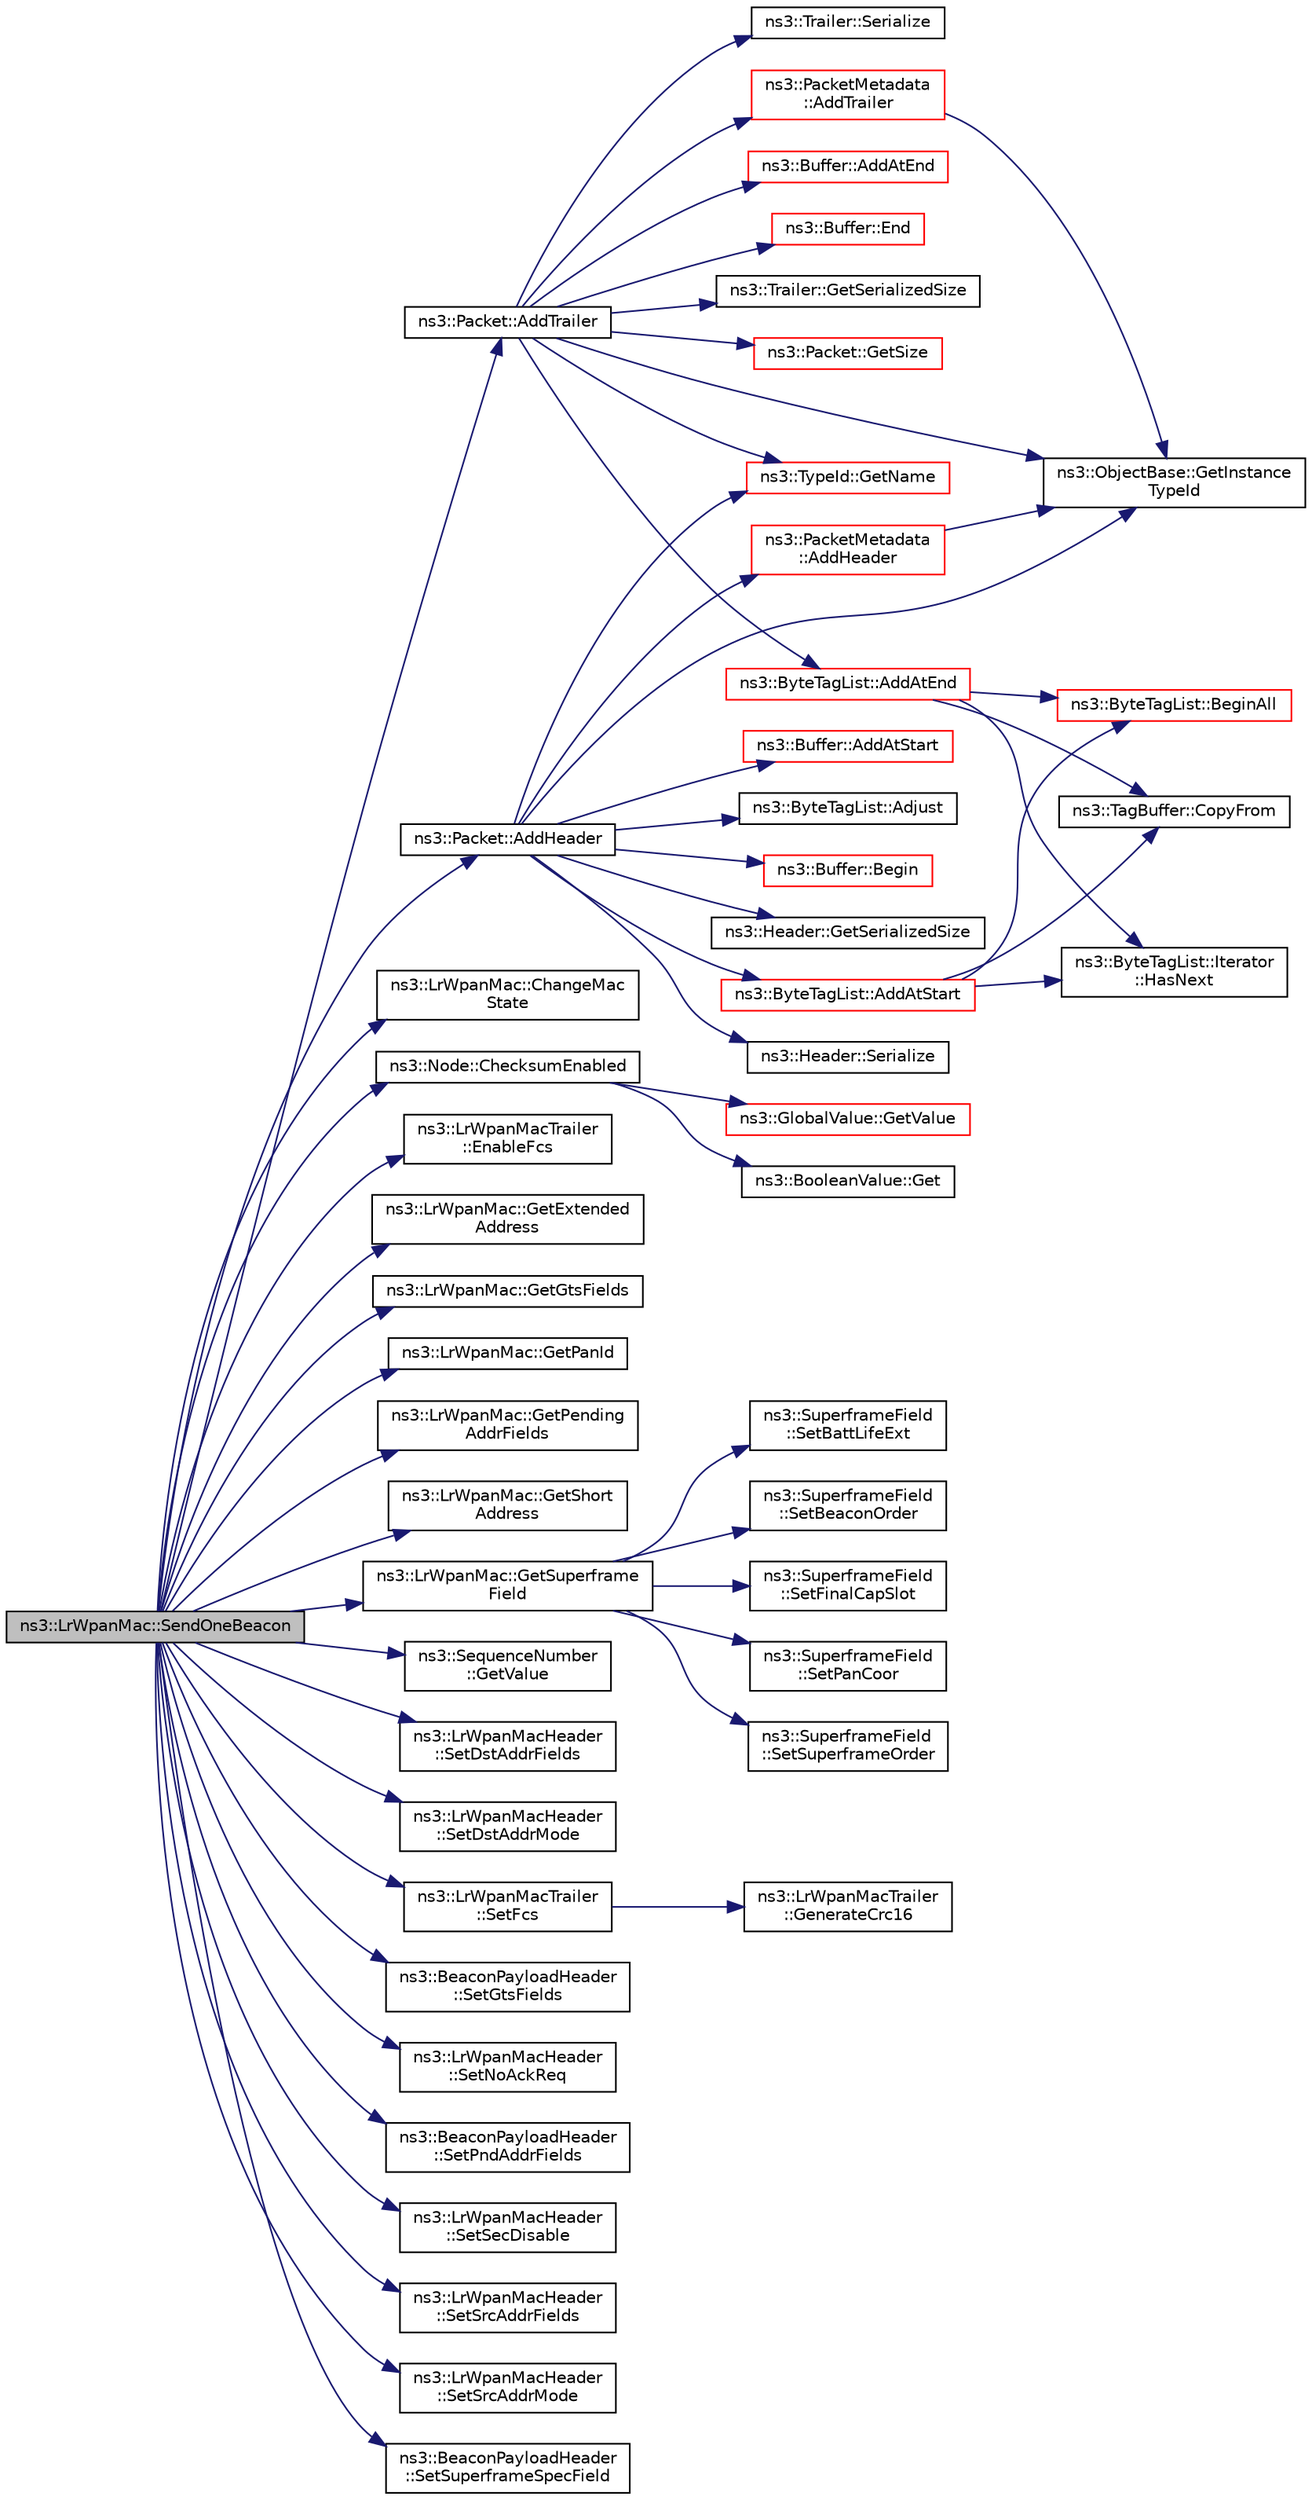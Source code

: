 digraph "ns3::LrWpanMac::SendOneBeacon"
{
 // LATEX_PDF_SIZE
  edge [fontname="Helvetica",fontsize="10",labelfontname="Helvetica",labelfontsize="10"];
  node [fontname="Helvetica",fontsize="10",shape=record];
  rankdir="LR";
  Node1 [label="ns3::LrWpanMac::SendOneBeacon",height=0.2,width=0.4,color="black", fillcolor="grey75", style="filled", fontcolor="black",tooltip="Called to send a single beacon frame."];
  Node1 -> Node2 [color="midnightblue",fontsize="10",style="solid",fontname="Helvetica"];
  Node2 [label="ns3::Packet::AddHeader",height=0.2,width=0.4,color="black", fillcolor="white", style="filled",URL="$classns3_1_1_packet.html#a465108c595a0bc592095cbcab1832ed8",tooltip="Add header to this packet."];
  Node2 -> Node3 [color="midnightblue",fontsize="10",style="solid",fontname="Helvetica"];
  Node3 [label="ns3::ByteTagList::AddAtStart",height=0.2,width=0.4,color="red", fillcolor="white", style="filled",URL="$classns3_1_1_byte_tag_list.html#acb4563fbe4299c55af41ba7a166b71d5",tooltip="Make sure that all offsets are bigger than prependOffset which represents the location where new byte..."];
  Node3 -> Node4 [color="midnightblue",fontsize="10",style="solid",fontname="Helvetica"];
  Node4 [label="ns3::ByteTagList::BeginAll",height=0.2,width=0.4,color="red", fillcolor="white", style="filled",URL="$classns3_1_1_byte_tag_list.html#ab1d2c5671ea01900fa9ef58e33d1e739",tooltip="Returns an iterator pointing to the very first tag in this list."];
  Node3 -> Node6 [color="midnightblue",fontsize="10",style="solid",fontname="Helvetica"];
  Node6 [label="ns3::TagBuffer::CopyFrom",height=0.2,width=0.4,color="black", fillcolor="white", style="filled",URL="$classns3_1_1_tag_buffer.html#afe07a9e117449ff5b5d5857291671349",tooltip="Copy the nternal structure of another TagBuffer."];
  Node3 -> Node7 [color="midnightblue",fontsize="10",style="solid",fontname="Helvetica"];
  Node7 [label="ns3::ByteTagList::Iterator\l::HasNext",height=0.2,width=0.4,color="black", fillcolor="white", style="filled",URL="$classns3_1_1_byte_tag_list_1_1_iterator.html#a44e33e812e3eba4fdc168e36380853af",tooltip="Used to determine if the iterator is at the end of the byteTagList."];
  Node2 -> Node9 [color="midnightblue",fontsize="10",style="solid",fontname="Helvetica"];
  Node9 [label="ns3::Buffer::AddAtStart",height=0.2,width=0.4,color="red", fillcolor="white", style="filled",URL="$classns3_1_1_buffer.html#a8abd8164c3671d3dadc98fc66fade7b1",tooltip=" "];
  Node2 -> Node19 [color="midnightblue",fontsize="10",style="solid",fontname="Helvetica"];
  Node19 [label="ns3::PacketMetadata\l::AddHeader",height=0.2,width=0.4,color="red", fillcolor="white", style="filled",URL="$classns3_1_1_packet_metadata.html#abdce736c4c5f647242f0808c0d2f9249",tooltip="Add an header."];
  Node19 -> Node32 [color="midnightblue",fontsize="10",style="solid",fontname="Helvetica"];
  Node32 [label="ns3::ObjectBase::GetInstance\lTypeId",height=0.2,width=0.4,color="black", fillcolor="white", style="filled",URL="$classns3_1_1_object_base.html#abe5b43a6f5b99a92a4c3122db31f06fb",tooltip="Get the most derived TypeId for this Object."];
  Node2 -> Node39 [color="midnightblue",fontsize="10",style="solid",fontname="Helvetica"];
  Node39 [label="ns3::ByteTagList::Adjust",height=0.2,width=0.4,color="black", fillcolor="white", style="filled",URL="$classns3_1_1_byte_tag_list.html#a1fec06d7e6daaf8039cf2a148e4090f2",tooltip="Adjust the offsets stored internally by the adjustment delta."];
  Node2 -> Node40 [color="midnightblue",fontsize="10",style="solid",fontname="Helvetica"];
  Node40 [label="ns3::Buffer::Begin",height=0.2,width=0.4,color="red", fillcolor="white", style="filled",URL="$classns3_1_1_buffer.html#acb977a0179de9abe4e295ce22023b4ca",tooltip=" "];
  Node2 -> Node32 [color="midnightblue",fontsize="10",style="solid",fontname="Helvetica"];
  Node2 -> Node41 [color="midnightblue",fontsize="10",style="solid",fontname="Helvetica"];
  Node41 [label="ns3::TypeId::GetName",height=0.2,width=0.4,color="red", fillcolor="white", style="filled",URL="$classns3_1_1_type_id.html#abc4965475a579c2afdc668d7a7d58374",tooltip="Get the name."];
  Node2 -> Node45 [color="midnightblue",fontsize="10",style="solid",fontname="Helvetica"];
  Node45 [label="ns3::Header::GetSerializedSize",height=0.2,width=0.4,color="black", fillcolor="white", style="filled",URL="$classns3_1_1_header.html#a6ef0497eabc1b1fb0ad42738eb73f934",tooltip=" "];
  Node2 -> Node46 [color="midnightblue",fontsize="10",style="solid",fontname="Helvetica"];
  Node46 [label="ns3::Header::Serialize",height=0.2,width=0.4,color="black", fillcolor="white", style="filled",URL="$classns3_1_1_header.html#afb61f1aac69ff8349a6bfe521fab5404",tooltip=" "];
  Node1 -> Node47 [color="midnightblue",fontsize="10",style="solid",fontname="Helvetica"];
  Node47 [label="ns3::Packet::AddTrailer",height=0.2,width=0.4,color="black", fillcolor="white", style="filled",URL="$classns3_1_1_packet.html#ae26b490c30ae5bc98be5181ec6e06db8",tooltip="Add trailer to this packet."];
  Node47 -> Node48 [color="midnightblue",fontsize="10",style="solid",fontname="Helvetica"];
  Node48 [label="ns3::ByteTagList::AddAtEnd",height=0.2,width=0.4,color="red", fillcolor="white", style="filled",URL="$classns3_1_1_byte_tag_list.html#a0d8aa9cf6aaf856eb08d4f4a01f38446",tooltip="Make sure that all offsets are smaller than appendOffset which represents the location where new byte..."];
  Node48 -> Node4 [color="midnightblue",fontsize="10",style="solid",fontname="Helvetica"];
  Node48 -> Node6 [color="midnightblue",fontsize="10",style="solid",fontname="Helvetica"];
  Node48 -> Node7 [color="midnightblue",fontsize="10",style="solid",fontname="Helvetica"];
  Node47 -> Node49 [color="midnightblue",fontsize="10",style="solid",fontname="Helvetica"];
  Node49 [label="ns3::Buffer::AddAtEnd",height=0.2,width=0.4,color="red", fillcolor="white", style="filled",URL="$classns3_1_1_buffer.html#a92dd87809af24fb10696fee9a9cb56cf",tooltip=" "];
  Node47 -> Node51 [color="midnightblue",fontsize="10",style="solid",fontname="Helvetica"];
  Node51 [label="ns3::PacketMetadata\l::AddTrailer",height=0.2,width=0.4,color="red", fillcolor="white", style="filled",URL="$classns3_1_1_packet_metadata.html#afd698b5f0ce0e9f498fff8a6915837c5",tooltip="Add a trailer."];
  Node51 -> Node32 [color="midnightblue",fontsize="10",style="solid",fontname="Helvetica"];
  Node47 -> Node53 [color="midnightblue",fontsize="10",style="solid",fontname="Helvetica"];
  Node53 [label="ns3::Buffer::End",height=0.2,width=0.4,color="red", fillcolor="white", style="filled",URL="$classns3_1_1_buffer.html#abad1405368fbdd7ee25568624cb45e2e",tooltip=" "];
  Node47 -> Node32 [color="midnightblue",fontsize="10",style="solid",fontname="Helvetica"];
  Node47 -> Node41 [color="midnightblue",fontsize="10",style="solid",fontname="Helvetica"];
  Node47 -> Node54 [color="midnightblue",fontsize="10",style="solid",fontname="Helvetica"];
  Node54 [label="ns3::Trailer::GetSerializedSize",height=0.2,width=0.4,color="black", fillcolor="white", style="filled",URL="$classns3_1_1_trailer.html#a6af7be196bad576c3601e267b0637ff7",tooltip=" "];
  Node47 -> Node55 [color="midnightblue",fontsize="10",style="solid",fontname="Helvetica"];
  Node55 [label="ns3::Packet::GetSize",height=0.2,width=0.4,color="red", fillcolor="white", style="filled",URL="$classns3_1_1_packet.html#afff7cb1ff518ee6dc0d424e10a5ad6ec",tooltip="Returns the the size in bytes of the packet (including the zero-filled initial payload)."];
  Node47 -> Node57 [color="midnightblue",fontsize="10",style="solid",fontname="Helvetica"];
  Node57 [label="ns3::Trailer::Serialize",height=0.2,width=0.4,color="black", fillcolor="white", style="filled",URL="$classns3_1_1_trailer.html#a160451b2ded3a615b1ccfa25ab60c2e3",tooltip=" "];
  Node1 -> Node58 [color="midnightblue",fontsize="10",style="solid",fontname="Helvetica"];
  Node58 [label="ns3::LrWpanMac::ChangeMac\lState",height=0.2,width=0.4,color="black", fillcolor="white", style="filled",URL="$classns3_1_1_lr_wpan_mac.html#a9218b72b6b4326ae606de4a74a82ab6d",tooltip="Change the current MAC state to the given new state."];
  Node1 -> Node59 [color="midnightblue",fontsize="10",style="solid",fontname="Helvetica"];
  Node59 [label="ns3::Node::ChecksumEnabled",height=0.2,width=0.4,color="black", fillcolor="white", style="filled",URL="$classns3_1_1_node.html#a0515bfe9a3aeb6605d657ba855699815",tooltip=" "];
  Node59 -> Node60 [color="midnightblue",fontsize="10",style="solid",fontname="Helvetica"];
  Node60 [label="ns3::BooleanValue::Get",height=0.2,width=0.4,color="black", fillcolor="white", style="filled",URL="$classns3_1_1_boolean_value.html#a9a4461490f9b71d99b07bb73993f0f00",tooltip=" "];
  Node59 -> Node61 [color="midnightblue",fontsize="10",style="solid",fontname="Helvetica"];
  Node61 [label="ns3::GlobalValue::GetValue",height=0.2,width=0.4,color="red", fillcolor="white", style="filled",URL="$classns3_1_1_global_value.html#a48a99242193fb69609a17332733e8600",tooltip="Get the value."];
  Node1 -> Node63 [color="midnightblue",fontsize="10",style="solid",fontname="Helvetica"];
  Node63 [label="ns3::LrWpanMacTrailer\l::EnableFcs",height=0.2,width=0.4,color="black", fillcolor="white", style="filled",URL="$classns3_1_1_lr_wpan_mac_trailer.html#ade854ac8fcf338673c01c205b693ecfc",tooltip="Enable or disable FCS calculation for this trailer."];
  Node1 -> Node64 [color="midnightblue",fontsize="10",style="solid",fontname="Helvetica"];
  Node64 [label="ns3::LrWpanMac::GetExtended\lAddress",height=0.2,width=0.4,color="black", fillcolor="white", style="filled",URL="$classns3_1_1_lr_wpan_mac.html#ab7e7a600235f6e3f9a809ef5d558e590",tooltip="Get the extended address of this MAC."];
  Node1 -> Node65 [color="midnightblue",fontsize="10",style="solid",fontname="Helvetica"];
  Node65 [label="ns3::LrWpanMac::GetGtsFields",height=0.2,width=0.4,color="black", fillcolor="white", style="filled",URL="$classns3_1_1_lr_wpan_mac.html#aa0250c8911bf2bf87dbd4563eb75880f",tooltip="Constructs the Guaranteed Time Slots (GTS) Fields from local information The GTS Fields are part of t..."];
  Node1 -> Node66 [color="midnightblue",fontsize="10",style="solid",fontname="Helvetica"];
  Node66 [label="ns3::LrWpanMac::GetPanId",height=0.2,width=0.4,color="black", fillcolor="white", style="filled",URL="$classns3_1_1_lr_wpan_mac.html#a3b5e9f1fe39ff8899f110818441b8823",tooltip="Get the PAN id used by this MAC."];
  Node1 -> Node67 [color="midnightblue",fontsize="10",style="solid",fontname="Helvetica"];
  Node67 [label="ns3::LrWpanMac::GetPending\lAddrFields",height=0.2,width=0.4,color="black", fillcolor="white", style="filled",URL="$classns3_1_1_lr_wpan_mac.html#afa8a5ed3eeb3f24c181b6857e6b34e2c",tooltip="Constructs Pending Address Fields from the local information, the Pending Address Fields are part of ..."];
  Node1 -> Node68 [color="midnightblue",fontsize="10",style="solid",fontname="Helvetica"];
  Node68 [label="ns3::LrWpanMac::GetShort\lAddress",height=0.2,width=0.4,color="black", fillcolor="white", style="filled",URL="$classns3_1_1_lr_wpan_mac.html#a095fa434b0cebab3255d48bbda7136a3",tooltip="Get the short address of this MAC."];
  Node1 -> Node69 [color="midnightblue",fontsize="10",style="solid",fontname="Helvetica"];
  Node69 [label="ns3::LrWpanMac::GetSuperframe\lField",height=0.2,width=0.4,color="black", fillcolor="white", style="filled",URL="$classns3_1_1_lr_wpan_mac.html#a7378562eda67a36b7ae932e539bda5e3",tooltip="Constructs a Superframe specification field from the local information, the superframe Specification ..."];
  Node69 -> Node70 [color="midnightblue",fontsize="10",style="solid",fontname="Helvetica"];
  Node70 [label="ns3::SuperframeField\l::SetBattLifeExt",height=0.2,width=0.4,color="black", fillcolor="white", style="filled",URL="$classns3_1_1_superframe_field.html#a70934a6aa1e46a608ff5e16bf07e5a6c",tooltip="Set the Superframe Specification Battery Life Extension (BLE)."];
  Node69 -> Node71 [color="midnightblue",fontsize="10",style="solid",fontname="Helvetica"];
  Node71 [label="ns3::SuperframeField\l::SetBeaconOrder",height=0.2,width=0.4,color="black", fillcolor="white", style="filled",URL="$classns3_1_1_superframe_field.html#acbf471955b5915ad9c6966bf6cd77af2",tooltip="Set the superframe specification Beacon Order field."];
  Node69 -> Node72 [color="midnightblue",fontsize="10",style="solid",fontname="Helvetica"];
  Node72 [label="ns3::SuperframeField\l::SetFinalCapSlot",height=0.2,width=0.4,color="black", fillcolor="white", style="filled",URL="$classns3_1_1_superframe_field.html#aa7f56c9c0ae538c643e4aadbf89d0ebb",tooltip="Set the superframe specification Final CAP slot field."];
  Node69 -> Node73 [color="midnightblue",fontsize="10",style="solid",fontname="Helvetica"];
  Node73 [label="ns3::SuperframeField\l::SetPanCoor",height=0.2,width=0.4,color="black", fillcolor="white", style="filled",URL="$classns3_1_1_superframe_field.html#ab7f638387de2ba44edd3691d0281a4cb",tooltip="Set the Superframe Specification PAN coordinator field."];
  Node69 -> Node74 [color="midnightblue",fontsize="10",style="solid",fontname="Helvetica"];
  Node74 [label="ns3::SuperframeField\l::SetSuperframeOrder",height=0.2,width=0.4,color="black", fillcolor="white", style="filled",URL="$classns3_1_1_superframe_field.html#aa8bc2670f51c888330108b7df669022d",tooltip="Set the superframe specification Superframe Order field."];
  Node1 -> Node75 [color="midnightblue",fontsize="10",style="solid",fontname="Helvetica"];
  Node75 [label="ns3::SequenceNumber\l::GetValue",height=0.2,width=0.4,color="black", fillcolor="white", style="filled",URL="$classns3_1_1_sequence_number.html#ac16a0b2c43ad7e157edb610e858b309f",tooltip="Extracts the numeric value of the sequence number."];
  Node1 -> Node76 [color="midnightblue",fontsize="10",style="solid",fontname="Helvetica"];
  Node76 [label="ns3::LrWpanMacHeader\l::SetDstAddrFields",height=0.2,width=0.4,color="black", fillcolor="white", style="filled",URL="$classns3_1_1_lr_wpan_mac_header.html#a7e24381d259bd877cf8f44fc10524272",tooltip="Set Destination address fields."];
  Node1 -> Node77 [color="midnightblue",fontsize="10",style="solid",fontname="Helvetica"];
  Node77 [label="ns3::LrWpanMacHeader\l::SetDstAddrMode",height=0.2,width=0.4,color="black", fillcolor="white", style="filled",URL="$classns3_1_1_lr_wpan_mac_header.html#a8513915d98840c7e2dae25c7f69b71ad",tooltip="Set the Destination address mode."];
  Node1 -> Node78 [color="midnightblue",fontsize="10",style="solid",fontname="Helvetica"];
  Node78 [label="ns3::LrWpanMacTrailer\l::SetFcs",height=0.2,width=0.4,color="black", fillcolor="white", style="filled",URL="$classns3_1_1_lr_wpan_mac_trailer.html#aac760c67e24c886640dd552fa5b92d4e",tooltip="Calculate and set the FCS value based on the given packet."];
  Node78 -> Node79 [color="midnightblue",fontsize="10",style="solid",fontname="Helvetica"];
  Node79 [label="ns3::LrWpanMacTrailer\l::GenerateCrc16",height=0.2,width=0.4,color="black", fillcolor="white", style="filled",URL="$classns3_1_1_lr_wpan_mac_trailer.html#a834005b6ad953ca027a5782a93613718",tooltip="Calculate the 16-bit FCS value."];
  Node1 -> Node80 [color="midnightblue",fontsize="10",style="solid",fontname="Helvetica"];
  Node80 [label="ns3::BeaconPayloadHeader\l::SetGtsFields",height=0.2,width=0.4,color="black", fillcolor="white", style="filled",URL="$classns3_1_1_beacon_payload_header.html#aaa7ea8a2310e9c134eff076608670e3e",tooltip="Set the superframe Guaranteed Time Slot (GTS) fields to the beacon payload header."];
  Node1 -> Node81 [color="midnightblue",fontsize="10",style="solid",fontname="Helvetica"];
  Node81 [label="ns3::LrWpanMacHeader\l::SetNoAckReq",height=0.2,width=0.4,color="black", fillcolor="white", style="filled",URL="$classns3_1_1_lr_wpan_mac_header.html#a00a595a39fa838159d1b49732d5d5e13",tooltip="Set the Frame Control field \"Ack. Request\" bit to false."];
  Node1 -> Node82 [color="midnightblue",fontsize="10",style="solid",fontname="Helvetica"];
  Node82 [label="ns3::BeaconPayloadHeader\l::SetPndAddrFields",height=0.2,width=0.4,color="black", fillcolor="white", style="filled",URL="$classns3_1_1_beacon_payload_header.html#ac2541198c8c1b12014241b45b68a10de",tooltip="Set the superframe Pending Address fields to the beacon payload header."];
  Node1 -> Node83 [color="midnightblue",fontsize="10",style="solid",fontname="Helvetica"];
  Node83 [label="ns3::LrWpanMacHeader\l::SetSecDisable",height=0.2,width=0.4,color="black", fillcolor="white", style="filled",URL="$classns3_1_1_lr_wpan_mac_header.html#acc5e51156ce28e540d2def4ef0d108f4",tooltip="Set the Frame Control field \"Security Enabled\" bit to false."];
  Node1 -> Node84 [color="midnightblue",fontsize="10",style="solid",fontname="Helvetica"];
  Node84 [label="ns3::LrWpanMacHeader\l::SetSrcAddrFields",height=0.2,width=0.4,color="black", fillcolor="white", style="filled",URL="$classns3_1_1_lr_wpan_mac_header.html#a5539aecd5c677aabf7e8040596dcbbc4",tooltip="Set Source address fields."];
  Node1 -> Node85 [color="midnightblue",fontsize="10",style="solid",fontname="Helvetica"];
  Node85 [label="ns3::LrWpanMacHeader\l::SetSrcAddrMode",height=0.2,width=0.4,color="black", fillcolor="white", style="filled",URL="$classns3_1_1_lr_wpan_mac_header.html#a3e0400af0ee70cf00d6d1373d9b02bc9",tooltip="Set the Source address mode."];
  Node1 -> Node86 [color="midnightblue",fontsize="10",style="solid",fontname="Helvetica"];
  Node86 [label="ns3::BeaconPayloadHeader\l::SetSuperframeSpecField",height=0.2,width=0.4,color="black", fillcolor="white", style="filled",URL="$classns3_1_1_beacon_payload_header.html#a981076920805b1b8d97667677982ab75",tooltip="Set the superframe specification field to the beacon payload header."];
}

